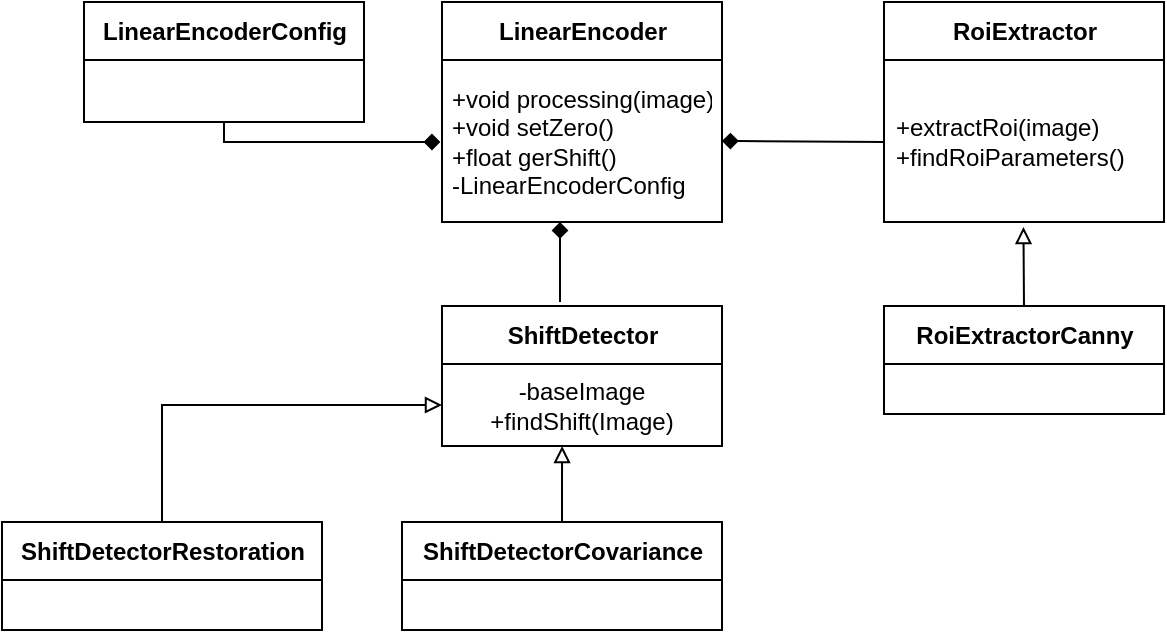 <mxfile version="16.4.7"><diagram id="AXQIj1lGQtEmgtivWP6U" name="Page-1"><mxGraphModel dx="751" dy="540" grid="0" gridSize="10" guides="1" tooltips="1" connect="1" arrows="1" fold="1" page="1" pageScale="1" pageWidth="827" pageHeight="1169" math="0" shadow="0"><root><mxCell id="0"/><mxCell id="1" parent="0"/><mxCell id="PDyn8-Nu_n7LP8iiODJZ-1" value="LinearEncoder" style="swimlane;fontStyle=1;align=center;verticalAlign=middle;childLayout=stackLayout;horizontal=1;startSize=29;horizontalStack=0;resizeParent=1;resizeParentMax=0;resizeLast=0;collapsible=0;marginBottom=0;html=1;" vertex="1" parent="1"><mxGeometry x="340" y="370" width="140" height="110" as="geometry"/></mxCell><mxCell id="PDyn8-Nu_n7LP8iiODJZ-2" value="+void processing(image)&lt;br&gt;&lt;div style=&quot;text-align: left&quot;&gt;+void setZero()&lt;/div&gt;&lt;div&gt;&lt;div style=&quot;text-align: left&quot;&gt;+float gerShift()&lt;/div&gt;&lt;div style=&quot;text-align: left&quot;&gt;-LinearEncoderConfig&lt;/div&gt;&lt;/div&gt;" style="text;html=1;strokeColor=none;fillColor=none;align=center;verticalAlign=middle;spacingLeft=4;spacingRight=4;overflow=hidden;rotatable=0;points=[[0,0.5],[1,0.5]];portConstraint=eastwest;" vertex="1" parent="PDyn8-Nu_n7LP8iiODJZ-1"><mxGeometry y="29" width="140" height="81" as="geometry"/></mxCell><mxCell id="PDyn8-Nu_n7LP8iiODJZ-5" value="RoiExtractor" style="swimlane;fontStyle=1;align=center;verticalAlign=middle;childLayout=stackLayout;horizontal=1;startSize=29;horizontalStack=0;resizeParent=1;resizeParentMax=0;resizeLast=0;collapsible=0;marginBottom=0;html=1;" vertex="1" parent="1"><mxGeometry x="561" y="370" width="140" height="110" as="geometry"/></mxCell><mxCell id="PDyn8-Nu_n7LP8iiODJZ-7" value="+extractRoi(image)&lt;br&gt;+findRoiParameters()&lt;br&gt;" style="text;html=1;strokeColor=none;fillColor=none;align=left;verticalAlign=middle;spacingLeft=4;spacingRight=4;overflow=hidden;rotatable=0;points=[[0,0.5],[1,0.5]];portConstraint=eastwest;" vertex="1" parent="PDyn8-Nu_n7LP8iiODJZ-5"><mxGeometry y="29" width="140" height="81" as="geometry"/></mxCell><mxCell id="PDyn8-Nu_n7LP8iiODJZ-26" style="edgeStyle=orthogonalEdgeStyle;rounded=0;orthogonalLoop=1;jettySize=auto;html=1;exitX=0.5;exitY=0;exitDx=0;exitDy=0;entryX=0.498;entryY=1.031;entryDx=0;entryDy=0;entryPerimeter=0;endArrow=block;endFill=0;" edge="1" parent="1" source="PDyn8-Nu_n7LP8iiODJZ-8" target="PDyn8-Nu_n7LP8iiODJZ-7"><mxGeometry relative="1" as="geometry"/></mxCell><mxCell id="PDyn8-Nu_n7LP8iiODJZ-8" value="RoiExtractorCanny" style="swimlane;fontStyle=1;align=center;verticalAlign=middle;childLayout=stackLayout;horizontal=1;startSize=29;horizontalStack=0;resizeParent=1;resizeParentMax=0;resizeLast=0;collapsible=0;marginBottom=0;html=1;" vertex="1" parent="1"><mxGeometry x="561" y="522" width="140" height="54" as="geometry"/></mxCell><mxCell id="PDyn8-Nu_n7LP8iiODJZ-11" value="ShiftDetector" style="swimlane;fontStyle=1;align=center;verticalAlign=middle;childLayout=stackLayout;horizontal=1;startSize=29;horizontalStack=0;resizeParent=1;resizeParentMax=0;resizeLast=0;collapsible=0;marginBottom=0;html=1;" vertex="1" parent="1"><mxGeometry x="340" y="522" width="140" height="70" as="geometry"/></mxCell><mxCell id="PDyn8-Nu_n7LP8iiODJZ-12" value="-baseImage&lt;br&gt;+findShift(Image)" style="text;html=1;strokeColor=none;fillColor=none;align=center;verticalAlign=middle;spacingLeft=4;spacingRight=4;overflow=hidden;rotatable=0;points=[[0,0.5],[1,0.5]];portConstraint=eastwest;" vertex="1" parent="PDyn8-Nu_n7LP8iiODJZ-11"><mxGeometry y="29" width="140" height="41" as="geometry"/></mxCell><mxCell id="PDyn8-Nu_n7LP8iiODJZ-18" style="edgeStyle=orthogonalEdgeStyle;rounded=0;orthogonalLoop=1;jettySize=auto;html=1;entryX=0.429;entryY=1;entryDx=0;entryDy=0;entryPerimeter=0;endArrow=block;endFill=0;" edge="1" parent="1" source="PDyn8-Nu_n7LP8iiODJZ-14" target="PDyn8-Nu_n7LP8iiODJZ-12"><mxGeometry relative="1" as="geometry"/></mxCell><mxCell id="PDyn8-Nu_n7LP8iiODJZ-14" value="ShiftDetectorCovariance" style="swimlane;fontStyle=1;align=center;verticalAlign=middle;childLayout=stackLayout;horizontal=1;startSize=29;horizontalStack=0;resizeParent=1;resizeParentMax=0;resizeLast=0;collapsible=0;marginBottom=0;html=1;" vertex="1" parent="1"><mxGeometry x="320" y="630" width="160" height="54" as="geometry"/></mxCell><mxCell id="PDyn8-Nu_n7LP8iiODJZ-19" style="edgeStyle=orthogonalEdgeStyle;rounded=0;orthogonalLoop=1;jettySize=auto;html=1;exitX=0.5;exitY=0;exitDx=0;exitDy=0;endArrow=block;endFill=0;" edge="1" parent="1" source="PDyn8-Nu_n7LP8iiODJZ-17" target="PDyn8-Nu_n7LP8iiODJZ-12"><mxGeometry relative="1" as="geometry"/></mxCell><mxCell id="PDyn8-Nu_n7LP8iiODJZ-17" value="ShiftDetectorRestoration" style="swimlane;fontStyle=1;align=center;verticalAlign=middle;childLayout=stackLayout;horizontal=1;startSize=29;horizontalStack=0;resizeParent=1;resizeParentMax=0;resizeLast=0;collapsible=0;marginBottom=0;html=1;" vertex="1" parent="1"><mxGeometry x="120" y="630" width="160" height="54" as="geometry"/></mxCell><mxCell id="PDyn8-Nu_n7LP8iiODJZ-27" value="" style="endArrow=none;html=1;rounded=0;exitX=1;exitY=0.5;exitDx=0;exitDy=0;startArrow=diamond;startFill=1;" edge="1" parent="1" source="PDyn8-Nu_n7LP8iiODJZ-2"><mxGeometry width="50" height="50" relative="1" as="geometry"><mxPoint x="490" y="430" as="sourcePoint"/><mxPoint x="561" y="440" as="targetPoint"/></mxGeometry></mxCell><mxCell id="PDyn8-Nu_n7LP8iiODJZ-28" value="" style="endArrow=none;html=1;rounded=0;exitX=1;exitY=0.5;exitDx=0;exitDy=0;startArrow=diamond;startFill=1;" edge="1" parent="1"><mxGeometry width="50" height="50" relative="1" as="geometry"><mxPoint x="399" y="480.0" as="sourcePoint"/><mxPoint x="399" y="520" as="targetPoint"/></mxGeometry></mxCell><mxCell id="PDyn8-Nu_n7LP8iiODJZ-29" value="" style="endArrow=none;html=1;rounded=0;exitX=1;exitY=0.5;exitDx=0;exitDy=0;startArrow=diamond;startFill=1;entryX=0.5;entryY=1;entryDx=0;entryDy=0;" edge="1" parent="1" target="PDyn8-Nu_n7LP8iiODJZ-30"><mxGeometry width="50" height="50" relative="1" as="geometry"><mxPoint x="339.17" y="440.0" as="sourcePoint"/><mxPoint x="339.17" y="480" as="targetPoint"/><Array as="points"><mxPoint x="231" y="440"/></Array></mxGeometry></mxCell><mxCell id="PDyn8-Nu_n7LP8iiODJZ-30" value="LinearEncoderConfig" style="swimlane;fontStyle=1;align=center;verticalAlign=middle;childLayout=stackLayout;horizontal=1;startSize=29;horizontalStack=0;resizeParent=1;resizeParentMax=0;resizeLast=0;collapsible=0;marginBottom=0;html=1;" vertex="1" parent="1"><mxGeometry x="161" y="370" width="140" height="60" as="geometry"/></mxCell></root></mxGraphModel></diagram></mxfile>